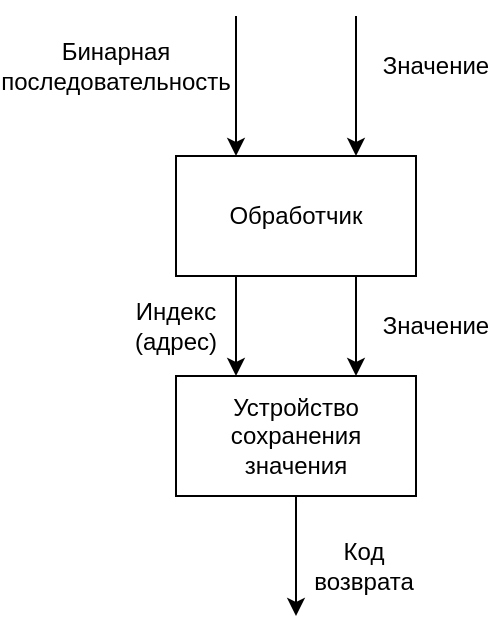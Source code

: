 <mxfile version="15.7.4" type="device"><diagram id="auvaHYt9D2mUyiJxwVjn" name="Page-1"><mxGraphModel dx="1422" dy="780" grid="1" gridSize="10" guides="1" tooltips="1" connect="1" arrows="1" fold="1" page="1" pageScale="1" pageWidth="827" pageHeight="1169" math="0" shadow="0"><root><mxCell id="0"/><mxCell id="1" parent="0"/><mxCell id="x08gw8ovdAOfPwxyNRnX-168" value="Обработчик" style="rounded=0;whiteSpace=wrap;html=1;" vertex="1" parent="1"><mxGeometry x="100" y="100" width="120" height="60" as="geometry"/></mxCell><mxCell id="x08gw8ovdAOfPwxyNRnX-169" value="" style="endArrow=classic;html=1;rounded=0;entryX=0.25;entryY=0;entryDx=0;entryDy=0;" edge="1" parent="1" target="x08gw8ovdAOfPwxyNRnX-168"><mxGeometry width="50" height="50" relative="1" as="geometry"><mxPoint x="130" y="30" as="sourcePoint"/><mxPoint x="190" y="160" as="targetPoint"/></mxGeometry></mxCell><mxCell id="x08gw8ovdAOfPwxyNRnX-170" value="Бинарная последовательность" style="text;html=1;strokeColor=none;fillColor=none;align=center;verticalAlign=middle;whiteSpace=wrap;rounded=0;" vertex="1" parent="1"><mxGeometry x="40" y="40" width="60" height="30" as="geometry"/></mxCell><mxCell id="x08gw8ovdAOfPwxyNRnX-171" value="" style="endArrow=classic;html=1;rounded=0;startArrow=none;" edge="1" parent="1" source="x08gw8ovdAOfPwxyNRnX-172"><mxGeometry width="50" height="50" relative="1" as="geometry"><mxPoint x="170" y="40" as="sourcePoint"/><mxPoint x="180" y="250" as="targetPoint"/></mxGeometry></mxCell><mxCell id="x08gw8ovdAOfPwxyNRnX-172" value="&lt;div&gt;Устройство&lt;/div&gt;&lt;div&gt;сохранения&lt;/div&gt;&lt;div&gt;значения&lt;br&gt;&lt;/div&gt;" style="rounded=0;whiteSpace=wrap;html=1;" vertex="1" parent="1"><mxGeometry x="100" y="210" width="120" height="60" as="geometry"/></mxCell><mxCell id="x08gw8ovdAOfPwxyNRnX-173" value="" style="endArrow=classic;html=1;rounded=0;endFill=1;exitX=0.25;exitY=1;exitDx=0;exitDy=0;entryX=0.25;entryY=0;entryDx=0;entryDy=0;" edge="1" parent="1" source="x08gw8ovdAOfPwxyNRnX-168" target="x08gw8ovdAOfPwxyNRnX-172"><mxGeometry width="50" height="50" relative="1" as="geometry"><mxPoint x="165" y="160" as="sourcePoint"/><mxPoint x="180" y="250" as="targetPoint"/></mxGeometry></mxCell><mxCell id="x08gw8ovdAOfPwxyNRnX-174" value="Индекс (адрес)" style="text;html=1;strokeColor=none;fillColor=none;align=center;verticalAlign=middle;whiteSpace=wrap;rounded=0;" vertex="1" parent="1"><mxGeometry x="70" y="170" width="60" height="30" as="geometry"/></mxCell><mxCell id="x08gw8ovdAOfPwxyNRnX-176" value="" style="endArrow=classic;html=1;rounded=0;" edge="1" parent="1" source="x08gw8ovdAOfPwxyNRnX-172"><mxGeometry width="50" height="50" relative="1" as="geometry"><mxPoint x="170" y="40" as="sourcePoint"/><mxPoint x="160" y="330" as="targetPoint"/></mxGeometry></mxCell><mxCell id="x08gw8ovdAOfPwxyNRnX-177" value="&lt;div&gt;Код&lt;/div&gt;&lt;div&gt;возврата&lt;br&gt;&lt;/div&gt;" style="text;html=1;strokeColor=none;fillColor=none;align=center;verticalAlign=middle;whiteSpace=wrap;rounded=0;" vertex="1" parent="1"><mxGeometry x="164" y="290" width="60" height="30" as="geometry"/></mxCell><mxCell id="x08gw8ovdAOfPwxyNRnX-178" value="" style="endArrow=classic;html=1;rounded=0;entryX=0.75;entryY=0;entryDx=0;entryDy=0;" edge="1" parent="1" target="x08gw8ovdAOfPwxyNRnX-168"><mxGeometry width="50" height="50" relative="1" as="geometry"><mxPoint x="190" y="30" as="sourcePoint"/><mxPoint x="180" y="100" as="targetPoint"/></mxGeometry></mxCell><mxCell id="x08gw8ovdAOfPwxyNRnX-179" value="" style="endArrow=classic;html=1;rounded=0;entryX=0.75;entryY=0;entryDx=0;entryDy=0;exitX=0.75;exitY=1;exitDx=0;exitDy=0;" edge="1" parent="1" source="x08gw8ovdAOfPwxyNRnX-168" target="x08gw8ovdAOfPwxyNRnX-172"><mxGeometry width="50" height="50" relative="1" as="geometry"><mxPoint x="200" y="40" as="sourcePoint"/><mxPoint x="200" y="110" as="targetPoint"/></mxGeometry></mxCell><mxCell id="x08gw8ovdAOfPwxyNRnX-180" value="Значение" style="text;html=1;strokeColor=none;fillColor=none;align=center;verticalAlign=middle;whiteSpace=wrap;rounded=0;" vertex="1" parent="1"><mxGeometry x="200" y="40" width="60" height="30" as="geometry"/></mxCell><mxCell id="x08gw8ovdAOfPwxyNRnX-181" value="Значение" style="text;html=1;strokeColor=none;fillColor=none;align=center;verticalAlign=middle;whiteSpace=wrap;rounded=0;" vertex="1" parent="1"><mxGeometry x="200" y="170" width="60" height="30" as="geometry"/></mxCell></root></mxGraphModel></diagram></mxfile>
